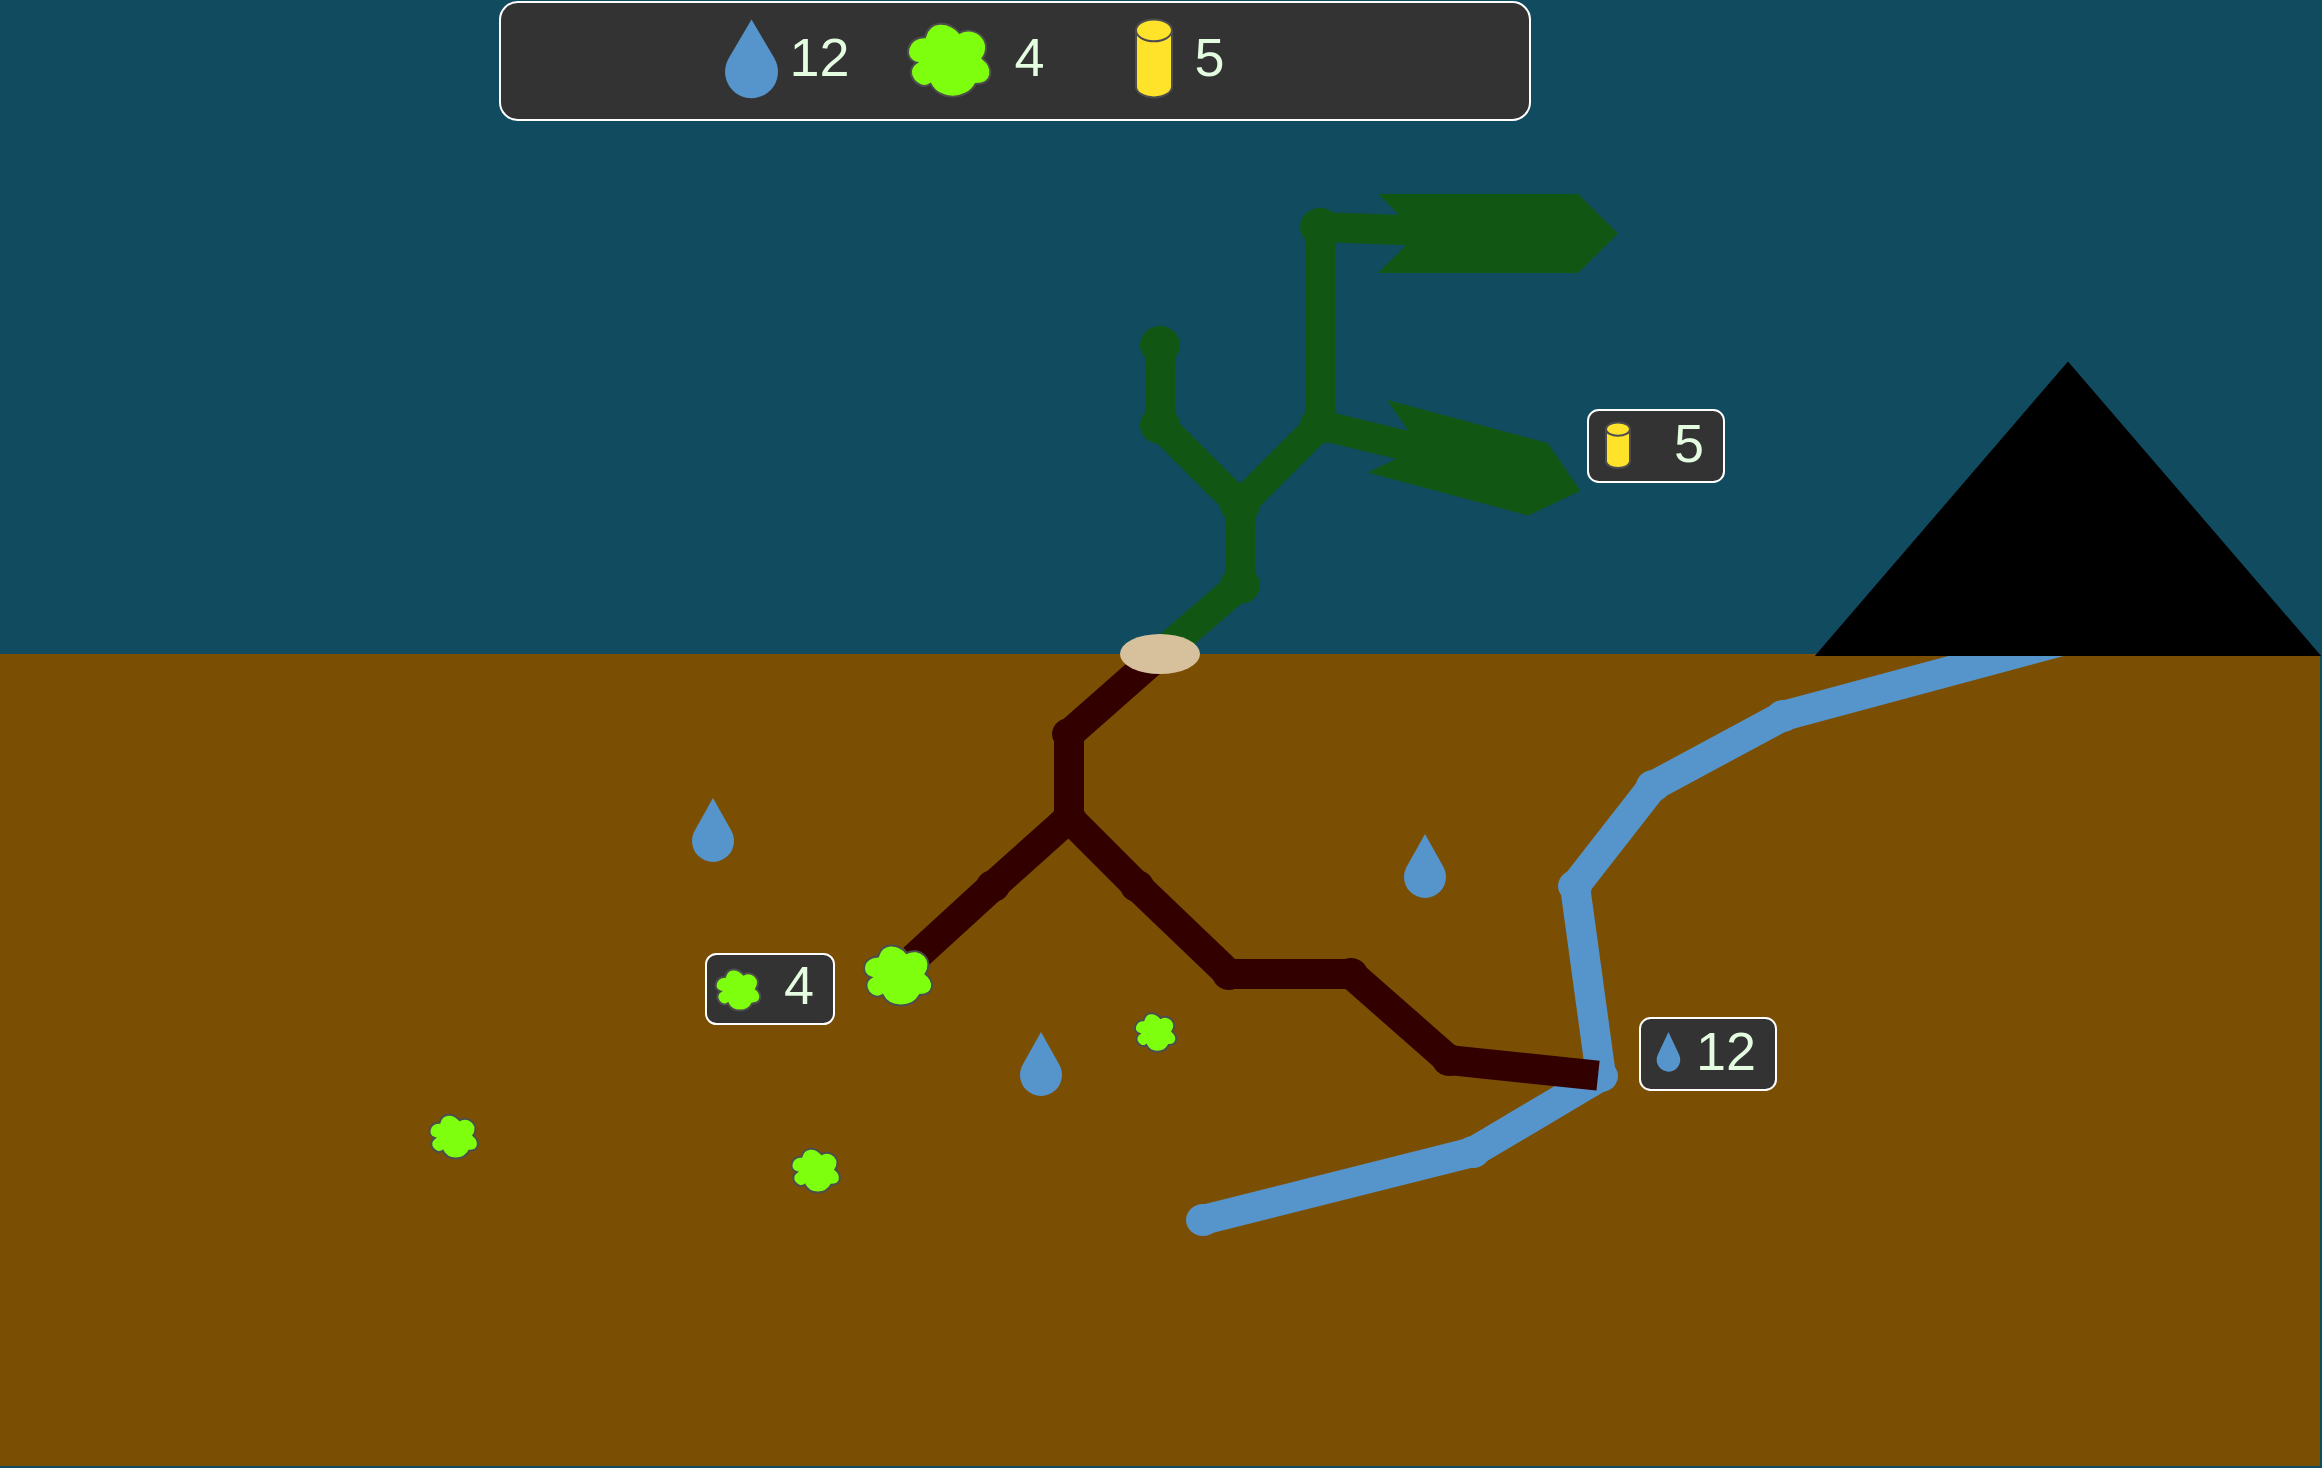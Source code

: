 <mxfile version="14.4.3" type="device"><diagram id="qMXEz3DEjo-lORFse0RQ" name="Page-1"><mxGraphModel dx="1408" dy="808" grid="0" gridSize="10" guides="1" tooltips="1" connect="1" arrows="1" fold="1" page="1" pageScale="1" pageWidth="1169" pageHeight="827" background="#114B5F" math="0" shadow="0"><root><mxCell id="0"/><mxCell id="1" parent="0"/><mxCell id="BXa-QMAn8f51WC0VqnIz-4" value="" style="sketch=0;orthogonalLoop=1;jettySize=auto;html=1;fillColor=#F45B69;fontColor=#E4FDE1;endArrow=none;endFill=0;strokeWidth=15;strokeColor=#115713;rounded=1;elbow=vertical;sourcePerimeterSpacing=-7;targetPerimeterSpacing=-7;endSize=10;startSize=10;" parent="1" source="BXa-QMAn8f51WC0VqnIz-2" target="BXa-QMAn8f51WC0VqnIz-3" edge="1"><mxGeometry relative="1" as="geometry"/></mxCell><mxCell id="BXa-QMAn8f51WC0VqnIz-1" value="" style="rounded=0;whiteSpace=wrap;html=1;sketch=0;fontColor=#E4FDE1;strokeColor=none;fillColor=#7A4F04;" parent="1" vertex="1"><mxGeometry y="414" width="1160" height="406" as="geometry"/></mxCell><mxCell id="BXa-QMAn8f51WC0VqnIz-14" value="" style="edgeStyle=none;rounded=1;sketch=0;orthogonalLoop=1;jettySize=auto;html=1;startSize=10;sourcePerimeterSpacing=-7;endArrow=none;endFill=0;endSize=10;targetPerimeterSpacing=-7;strokeWidth=15;fillColor=#F45B69;fontColor=#E4FDE1;strokeColor=#330000;" parent="1" source="BXa-QMAn8f51WC0VqnIz-2" target="BXa-QMAn8f51WC0VqnIz-13" edge="1"><mxGeometry relative="1" as="geometry"/></mxCell><mxCell id="BXa-QMAn8f51WC0VqnIz-2" value="" style="ellipse;whiteSpace=wrap;html=1;rounded=0;sketch=0;fontColor=#E4FDE1;fillColor=#D6C19C;strokeColor=none;" parent="1" vertex="1"><mxGeometry x="560" y="404" width="40" height="20" as="geometry"/></mxCell><mxCell id="BXa-QMAn8f51WC0VqnIz-6" value="" style="edgeStyle=none;rounded=1;sketch=0;orthogonalLoop=1;jettySize=auto;html=1;startSize=10;sourcePerimeterSpacing=-7;endArrow=none;endFill=0;endSize=10;targetPerimeterSpacing=-7;strokeColor=#115713;strokeWidth=15;fillColor=#F45B69;fontColor=#E4FDE1;" parent="1" source="BXa-QMAn8f51WC0VqnIz-3" target="BXa-QMAn8f51WC0VqnIz-5" edge="1"><mxGeometry relative="1" as="geometry"/></mxCell><mxCell id="BXa-QMAn8f51WC0VqnIz-3" value="" style="ellipse;whiteSpace=wrap;html=1;rounded=0;fontColor=#E4FDE1;sketch=0;fillColor=#115713;strokeColor=none;" parent="1" vertex="1"><mxGeometry x="610" y="370" width="20" height="19" as="geometry"/></mxCell><mxCell id="BXa-QMAn8f51WC0VqnIz-8" value="" style="edgeStyle=none;rounded=1;sketch=0;orthogonalLoop=1;jettySize=auto;html=1;startSize=10;sourcePerimeterSpacing=-7;endArrow=none;endFill=0;endSize=10;targetPerimeterSpacing=-7;strokeColor=#115713;strokeWidth=15;fillColor=#F45B69;fontColor=#E4FDE1;" parent="1" source="BXa-QMAn8f51WC0VqnIz-5" target="BXa-QMAn8f51WC0VqnIz-7" edge="1"><mxGeometry relative="1" as="geometry"/></mxCell><mxCell id="BXa-QMAn8f51WC0VqnIz-10" value="" style="edgeStyle=none;rounded=1;sketch=0;orthogonalLoop=1;jettySize=auto;html=1;startSize=10;sourcePerimeterSpacing=-7;endArrow=none;endFill=0;endSize=10;targetPerimeterSpacing=-7;strokeColor=#115713;strokeWidth=15;fillColor=#F45B69;fontColor=#E4FDE1;" parent="1" source="BXa-QMAn8f51WC0VqnIz-5" target="BXa-QMAn8f51WC0VqnIz-9" edge="1"><mxGeometry relative="1" as="geometry"/></mxCell><mxCell id="BXa-QMAn8f51WC0VqnIz-5" value="" style="ellipse;whiteSpace=wrap;html=1;rounded=0;fontColor=#E4FDE1;sketch=0;fillColor=#115713;strokeColor=none;" parent="1" vertex="1"><mxGeometry x="610" y="330" width="20" height="19" as="geometry"/></mxCell><mxCell id="BXa-QMAn8f51WC0VqnIz-49" value="" style="edgeStyle=none;rounded=1;sketch=0;orthogonalLoop=1;jettySize=auto;html=1;startSize=10;sourcePerimeterSpacing=-7;endArrow=none;endFill=0;endSize=10;targetPerimeterSpacing=-7;strokeWidth=15;fillColor=#F45B69;fontSize=27;fontColor=#E4FDE1;strokeColor=#115713;" parent="1" source="BXa-QMAn8f51WC0VqnIz-7" target="BXa-QMAn8f51WC0VqnIz-48" edge="1"><mxGeometry relative="1" as="geometry"/></mxCell><mxCell id="BXa-QMAn8f51WC0VqnIz-51" value="" style="edgeStyle=none;rounded=1;sketch=0;orthogonalLoop=1;jettySize=auto;html=1;startSize=10;sourcePerimeterSpacing=-7;endArrow=none;endFill=0;endSize=10;targetPerimeterSpacing=-7;strokeColor=#115713;strokeWidth=15;fillColor=#F45B69;fontSize=27;fontColor=#E4FDE1;" parent="1" source="BXa-QMAn8f51WC0VqnIz-7" target="BXa-QMAn8f51WC0VqnIz-50" edge="1"><mxGeometry relative="1" as="geometry"/></mxCell><mxCell id="BXa-QMAn8f51WC0VqnIz-7" value="" style="ellipse;whiteSpace=wrap;html=1;rounded=0;fontColor=#E4FDE1;sketch=0;fillColor=#115713;strokeColor=none;" parent="1" vertex="1"><mxGeometry x="650" y="290" width="20" height="19" as="geometry"/></mxCell><mxCell id="BXa-QMAn8f51WC0VqnIz-12" value="" style="edgeStyle=none;rounded=1;sketch=0;orthogonalLoop=1;jettySize=auto;html=1;startSize=10;sourcePerimeterSpacing=-7;endArrow=none;endFill=0;endSize=10;targetPerimeterSpacing=-7;strokeColor=#115713;strokeWidth=15;fillColor=#F45B69;fontColor=#E4FDE1;" parent="1" source="BXa-QMAn8f51WC0VqnIz-9" target="BXa-QMAn8f51WC0VqnIz-11" edge="1"><mxGeometry relative="1" as="geometry"/></mxCell><mxCell id="BXa-QMAn8f51WC0VqnIz-9" value="" style="ellipse;whiteSpace=wrap;html=1;rounded=0;fontColor=#E4FDE1;sketch=0;fillColor=#115713;strokeColor=none;" parent="1" vertex="1"><mxGeometry x="570" y="290" width="20" height="19" as="geometry"/></mxCell><mxCell id="BXa-QMAn8f51WC0VqnIz-11" value="" style="ellipse;whiteSpace=wrap;html=1;rounded=0;fontColor=#E4FDE1;sketch=0;fillColor=#115713;strokeColor=none;" parent="1" vertex="1"><mxGeometry x="570" y="250" width="20" height="19" as="geometry"/></mxCell><mxCell id="BXa-QMAn8f51WC0VqnIz-16" value="" style="edgeStyle=none;rounded=1;sketch=0;orthogonalLoop=1;jettySize=auto;html=1;startSize=10;sourcePerimeterSpacing=-7;endArrow=none;endFill=0;endSize=10;targetPerimeterSpacing=-7;strokeColor=#330000;strokeWidth=15;fillColor=#F45B69;fontColor=#E4FDE1;" parent="1" source="BXa-QMAn8f51WC0VqnIz-13" target="BXa-QMAn8f51WC0VqnIz-15" edge="1"><mxGeometry relative="1" as="geometry"/></mxCell><mxCell id="BXa-QMAn8f51WC0VqnIz-13" value="" style="ellipse;whiteSpace=wrap;html=1;rounded=0;sketch=0;fontColor=#E4FDE1;strokeColor=none;fillColor=#330000;" parent="1" vertex="1"><mxGeometry x="526" y="446" width="17" height="16" as="geometry"/></mxCell><mxCell id="BXa-QMAn8f51WC0VqnIz-18" value="" style="edgeStyle=none;rounded=1;sketch=0;orthogonalLoop=1;jettySize=auto;html=1;startSize=10;sourcePerimeterSpacing=-7;endArrow=none;endFill=0;endSize=10;targetPerimeterSpacing=-7;strokeColor=#330000;strokeWidth=15;fillColor=#F45B69;fontColor=#E4FDE1;" parent="1" source="BXa-QMAn8f51WC0VqnIz-15" target="BXa-QMAn8f51WC0VqnIz-17" edge="1"><mxGeometry relative="1" as="geometry"/></mxCell><mxCell id="BXa-QMAn8f51WC0VqnIz-20" value="" style="edgeStyle=none;rounded=1;sketch=0;orthogonalLoop=1;jettySize=auto;html=1;startSize=10;sourcePerimeterSpacing=-7;endArrow=none;endFill=0;endSize=10;targetPerimeterSpacing=-7;strokeColor=#330000;strokeWidth=15;fillColor=#F45B69;fontColor=#E4FDE1;" parent="1" source="BXa-QMAn8f51WC0VqnIz-15" target="BXa-QMAn8f51WC0VqnIz-19" edge="1"><mxGeometry relative="1" as="geometry"/></mxCell><mxCell id="BXa-QMAn8f51WC0VqnIz-15" value="" style="ellipse;whiteSpace=wrap;html=1;rounded=0;sketch=0;fontColor=#E4FDE1;strokeColor=none;fillColor=#330000;" parent="1" vertex="1"><mxGeometry x="526" y="488" width="17" height="16" as="geometry"/></mxCell><mxCell id="BXa-QMAn8f51WC0VqnIz-45" value="" style="edgeStyle=none;rounded=1;sketch=0;orthogonalLoop=1;jettySize=auto;html=1;startSize=10;sourcePerimeterSpacing=-7;endArrow=none;endFill=0;endSize=10;targetPerimeterSpacing=-7;strokeColor=#330000;strokeWidth=15;fillColor=#F45B69;fontSize=27;fontColor=#E4FDE1;" parent="1" source="BXa-QMAn8f51WC0VqnIz-17" target="BXa-QMAn8f51WC0VqnIz-43" edge="1"><mxGeometry relative="1" as="geometry"><mxPoint x="460.448" y="536.74" as="targetPoint"/></mxGeometry></mxCell><mxCell id="BXa-QMAn8f51WC0VqnIz-17" value="" style="ellipse;whiteSpace=wrap;html=1;rounded=0;sketch=0;fontColor=#E4FDE1;strokeColor=none;fillColor=#330000;" parent="1" vertex="1"><mxGeometry x="488" y="522" width="17" height="16" as="geometry"/></mxCell><mxCell id="BXa-QMAn8f51WC0VqnIz-35" value="" style="edgeStyle=none;rounded=1;sketch=0;orthogonalLoop=1;jettySize=auto;html=1;startSize=10;sourcePerimeterSpacing=-7;endArrow=none;endFill=0;endSize=10;targetPerimeterSpacing=-7;strokeWidth=15;fillColor=#F45B69;fontColor=#E4FDE1;strokeColor=#330000;" parent="1" source="BXa-QMAn8f51WC0VqnIz-19" target="BXa-QMAn8f51WC0VqnIz-34" edge="1"><mxGeometry relative="1" as="geometry"/></mxCell><mxCell id="BXa-QMAn8f51WC0VqnIz-19" value="" style="ellipse;whiteSpace=wrap;html=1;rounded=0;sketch=0;fontColor=#E4FDE1;strokeColor=none;fillColor=#330000;" parent="1" vertex="1"><mxGeometry x="560" y="522" width="17" height="16" as="geometry"/></mxCell><mxCell id="BXa-QMAn8f51WC0VqnIz-23" value="" style="edgeStyle=none;rounded=1;sketch=0;orthogonalLoop=1;jettySize=auto;html=1;startSize=10;sourcePerimeterSpacing=-7;endArrow=none;endFill=0;endSize=10;targetPerimeterSpacing=-7;strokeWidth=15;fillColor=#F45B69;fontColor=#E4FDE1;strokeColor=#5695CC;" parent="1" source="BXa-QMAn8f51WC0VqnIz-21" target="BXa-QMAn8f51WC0VqnIz-22" edge="1"><mxGeometry relative="1" as="geometry"/></mxCell><mxCell id="BXa-QMAn8f51WC0VqnIz-31" value="" style="edgeStyle=none;rounded=1;sketch=0;orthogonalLoop=1;jettySize=auto;html=1;startSize=10;sourcePerimeterSpacing=-7;endArrow=none;endFill=0;endSize=10;targetPerimeterSpacing=-7;strokeColor=#5695CC;strokeWidth=15;fillColor=#F45B69;fontColor=#E4FDE1;" parent="1" source="BXa-QMAn8f51WC0VqnIz-21" target="BXa-QMAn8f51WC0VqnIz-30" edge="1"><mxGeometry relative="1" as="geometry"/></mxCell><mxCell id="BXa-QMAn8f51WC0VqnIz-21" value="" style="ellipse;whiteSpace=wrap;html=1;rounded=0;sketch=0;fontColor=#E4FDE1;strokeColor=none;fillColor=#5695CC;" parent="1" vertex="1"><mxGeometry x="818" y="472" width="17" height="16" as="geometry"/></mxCell><mxCell id="BXa-QMAn8f51WC0VqnIz-25" value="" style="edgeStyle=none;rounded=1;sketch=0;orthogonalLoop=1;jettySize=auto;html=1;startSize=10;sourcePerimeterSpacing=-7;endArrow=none;endFill=0;endSize=10;targetPerimeterSpacing=-7;strokeColor=#5695CC;strokeWidth=15;fillColor=#F45B69;fontColor=#E4FDE1;" parent="1" source="BXa-QMAn8f51WC0VqnIz-22" target="BXa-QMAn8f51WC0VqnIz-24" edge="1"><mxGeometry relative="1" as="geometry"/></mxCell><mxCell id="BXa-QMAn8f51WC0VqnIz-22" value="" style="ellipse;whiteSpace=wrap;html=1;rounded=0;sketch=0;fontColor=#E4FDE1;strokeColor=none;fillColor=#5695CC;" parent="1" vertex="1"><mxGeometry x="779" y="522" width="17" height="16" as="geometry"/></mxCell><mxCell id="BXa-QMAn8f51WC0VqnIz-27" value="" style="edgeStyle=none;rounded=1;sketch=0;orthogonalLoop=1;jettySize=auto;html=1;startSize=10;sourcePerimeterSpacing=-7;endArrow=none;endFill=0;endSize=10;targetPerimeterSpacing=-7;strokeColor=#5695CC;strokeWidth=15;fillColor=#F45B69;fontColor=#E4FDE1;" parent="1" source="BXa-QMAn8f51WC0VqnIz-24" target="BXa-QMAn8f51WC0VqnIz-26" edge="1"><mxGeometry relative="1" as="geometry"/></mxCell><mxCell id="BXa-QMAn8f51WC0VqnIz-24" value="" style="ellipse;whiteSpace=wrap;html=1;rounded=0;sketch=0;fontColor=#E4FDE1;strokeColor=none;fillColor=#5695CC;" parent="1" vertex="1"><mxGeometry x="792" y="617" width="17" height="16" as="geometry"/></mxCell><mxCell id="BXa-QMAn8f51WC0VqnIz-29" value="" style="edgeStyle=none;rounded=1;sketch=0;orthogonalLoop=1;jettySize=auto;html=1;startSize=10;sourcePerimeterSpacing=-7;endArrow=none;endFill=0;endSize=10;targetPerimeterSpacing=-7;strokeColor=#5695CC;strokeWidth=15;fillColor=#F45B69;fontColor=#E4FDE1;" parent="1" source="BXa-QMAn8f51WC0VqnIz-26" target="BXa-QMAn8f51WC0VqnIz-28" edge="1"><mxGeometry relative="1" as="geometry"/></mxCell><mxCell id="BXa-QMAn8f51WC0VqnIz-26" value="" style="ellipse;whiteSpace=wrap;html=1;rounded=0;sketch=0;fontColor=#E4FDE1;strokeColor=none;fillColor=#5695CC;" parent="1" vertex="1"><mxGeometry x="728" y="655" width="17" height="16" as="geometry"/></mxCell><mxCell id="BXa-QMAn8f51WC0VqnIz-28" value="" style="ellipse;whiteSpace=wrap;html=1;rounded=0;sketch=0;fontColor=#E4FDE1;strokeColor=none;fillColor=#5695CC;" parent="1" vertex="1"><mxGeometry x="593" y="689" width="17" height="16" as="geometry"/></mxCell><mxCell id="BXa-QMAn8f51WC0VqnIz-33" value="" style="edgeStyle=none;rounded=1;sketch=0;orthogonalLoop=1;jettySize=auto;html=1;startSize=10;sourcePerimeterSpacing=-7;endArrow=none;endFill=0;endSize=10;targetPerimeterSpacing=-7;strokeColor=#5695CC;strokeWidth=15;fillColor=#F45B69;fontColor=#E4FDE1;" parent="1" source="BXa-QMAn8f51WC0VqnIz-30" target="BXa-QMAn8f51WC0VqnIz-32" edge="1"><mxGeometry relative="1" as="geometry"/></mxCell><mxCell id="BXa-QMAn8f51WC0VqnIz-30" value="" style="ellipse;whiteSpace=wrap;html=1;rounded=0;sketch=0;fontColor=#E4FDE1;strokeColor=none;fillColor=#5695CC;" parent="1" vertex="1"><mxGeometry x="883" y="437" width="17" height="16" as="geometry"/></mxCell><mxCell id="BXa-QMAn8f51WC0VqnIz-32" value="" style="ellipse;whiteSpace=wrap;html=1;rounded=0;sketch=0;fontColor=#E4FDE1;strokeColor=none;fillColor=#5695CC;" parent="1" vertex="1"><mxGeometry x="1028" y="398" width="17" height="16" as="geometry"/></mxCell><mxCell id="BXa-QMAn8f51WC0VqnIz-37" value="" style="edgeStyle=none;rounded=1;sketch=0;orthogonalLoop=1;jettySize=auto;html=1;startSize=10;sourcePerimeterSpacing=-7;endArrow=none;endFill=0;endSize=10;targetPerimeterSpacing=-7;strokeColor=#330000;strokeWidth=15;fillColor=#F45B69;fontColor=#E4FDE1;" parent="1" source="BXa-QMAn8f51WC0VqnIz-34" target="BXa-QMAn8f51WC0VqnIz-36" edge="1"><mxGeometry relative="1" as="geometry"/></mxCell><mxCell id="BXa-QMAn8f51WC0VqnIz-34" value="" style="ellipse;whiteSpace=wrap;html=1;rounded=0;sketch=0;fontColor=#E4FDE1;strokeColor=none;fillColor=#330000;" parent="1" vertex="1"><mxGeometry x="606" y="566" width="17" height="16" as="geometry"/></mxCell><mxCell id="BXa-QMAn8f51WC0VqnIz-39" value="" style="edgeStyle=none;rounded=1;sketch=0;orthogonalLoop=1;jettySize=auto;html=1;startSize=10;sourcePerimeterSpacing=-7;endArrow=none;endFill=0;endSize=10;targetPerimeterSpacing=-7;strokeColor=#330000;strokeWidth=15;fillColor=#F45B69;fontColor=#E4FDE1;" parent="1" source="BXa-QMAn8f51WC0VqnIz-36" target="BXa-QMAn8f51WC0VqnIz-38" edge="1"><mxGeometry relative="1" as="geometry"/></mxCell><mxCell id="BXa-QMAn8f51WC0VqnIz-36" value="" style="ellipse;whiteSpace=wrap;html=1;rounded=0;sketch=0;fontColor=#E4FDE1;strokeColor=none;fillColor=#330000;" parent="1" vertex="1"><mxGeometry x="667" y="566" width="17" height="16" as="geometry"/></mxCell><mxCell id="BXa-QMAn8f51WC0VqnIz-40" value="" style="edgeStyle=none;rounded=1;sketch=0;orthogonalLoop=1;jettySize=auto;html=1;startSize=10;sourcePerimeterSpacing=-7;endArrow=none;endFill=0;endSize=10;targetPerimeterSpacing=-7;strokeColor=#330000;strokeWidth=15;fillColor=#F45B69;fontColor=#E4FDE1;" parent="1" source="BXa-QMAn8f51WC0VqnIz-38" target="BXa-QMAn8f51WC0VqnIz-24" edge="1"><mxGeometry relative="1" as="geometry"/></mxCell><mxCell id="BXa-QMAn8f51WC0VqnIz-38" value="" style="ellipse;whiteSpace=wrap;html=1;rounded=0;sketch=0;fontColor=#E4FDE1;strokeColor=none;fillColor=#330000;" parent="1" vertex="1"><mxGeometry x="716" y="609" width="17" height="16" as="geometry"/></mxCell><mxCell id="BXa-QMAn8f51WC0VqnIz-43" value="" style="ellipse;shape=cloud;whiteSpace=wrap;html=1;rounded=1;sketch=0;fontSize=27;fontColor=#E4FDE1;align=right;strokeColor=#4D4D4D;fillColor=#7EFF0D;" parent="1" vertex="1"><mxGeometry x="429.5" y="556.5" width="38" height="35" as="geometry"/></mxCell><mxCell id="BXa-QMAn8f51WC0VqnIz-48" value="" style="shape=step;perimeter=stepPerimeter;whiteSpace=wrap;html=1;fixedSize=1;rounded=0;fontColor=#E4FDE1;strokeColor=none;fillColor=#115713;sketch=0;rotation=15;size=21.959;" parent="1" vertex="1"><mxGeometry x="687" y="300" width="105" height="37.5" as="geometry"/></mxCell><mxCell id="BXa-QMAn8f51WC0VqnIz-53" value="" style="edgeStyle=none;rounded=1;sketch=0;orthogonalLoop=1;jettySize=auto;html=1;startSize=10;sourcePerimeterSpacing=-7;endArrow=none;endFill=0;endSize=10;targetPerimeterSpacing=-7;strokeColor=#115713;strokeWidth=15;fillColor=#F45B69;fontSize=27;fontColor=#E4FDE1;" parent="1" source="BXa-QMAn8f51WC0VqnIz-50" target="BXa-QMAn8f51WC0VqnIz-52" edge="1"><mxGeometry relative="1" as="geometry"/></mxCell><mxCell id="BXa-QMAn8f51WC0VqnIz-50" value="" style="ellipse;whiteSpace=wrap;html=1;rounded=0;fontColor=#E4FDE1;sketch=0;fillColor=#115713;strokeColor=none;" parent="1" vertex="1"><mxGeometry x="650" y="191" width="20" height="19" as="geometry"/></mxCell><mxCell id="BXa-QMAn8f51WC0VqnIz-52" value="" style="shape=step;perimeter=stepPerimeter;whiteSpace=wrap;html=1;fixedSize=1;rounded=0;fontColor=#E4FDE1;strokeColor=none;fillColor=#115713;sketch=0;" parent="1" vertex="1"><mxGeometry x="689" y="184" width="120" height="39.5" as="geometry"/></mxCell><mxCell id="BXa-QMAn8f51WC0VqnIz-54" value="" style="group" parent="1" vertex="1" connectable="0"><mxGeometry x="353" y="564" width="64" height="35" as="geometry"/></mxCell><mxCell id="BXa-QMAn8f51WC0VqnIz-47" value="4" style="rounded=1;whiteSpace=wrap;html=1;sketch=0;fontColor=#E4FDE1;fillColor=#333333;strokeColor=#FFFFFF;align=right;fontSize=27;spacingRight=8;spacingBottom=3;" parent="BXa-QMAn8f51WC0VqnIz-54" vertex="1"><mxGeometry width="64" height="35" as="geometry"/></mxCell><mxCell id="BXa-QMAn8f51WC0VqnIz-46" value="" style="ellipse;shape=cloud;whiteSpace=wrap;html=1;rounded=1;sketch=0;fontSize=27;fontColor=#E4FDE1;align=right;strokeColor=#4D4D4D;fillColor=#7EFF0D;" parent="BXa-QMAn8f51WC0VqnIz-54" vertex="1"><mxGeometry x="3.265" y="5.49" width="24.816" height="24.02" as="geometry"/></mxCell><mxCell id="BXa-QMAn8f51WC0VqnIz-55" value="" style="group" parent="1" vertex="1" connectable="0"><mxGeometry x="820" y="596" width="68" height="36" as="geometry"/></mxCell><mxCell id="BXa-QMAn8f51WC0VqnIz-42" value="12" style="rounded=1;whiteSpace=wrap;html=1;sketch=0;fontColor=#E4FDE1;fillColor=#333333;strokeColor=#FFFFFF;align=right;fontSize=27;spacingRight=8;spacingBottom=3;" parent="BXa-QMAn8f51WC0VqnIz-55" vertex="1"><mxGeometry width="68" height="36" as="geometry"/></mxCell><mxCell id="BXa-QMAn8f51WC0VqnIz-41" value="" style="verticalLabelPosition=bottom;verticalAlign=top;html=1;shape=mxgraph.basic.drop;rounded=0;sketch=0;fillColor=#5695CC;fontColor=#E4FDE1;strokeColor=none;" parent="BXa-QMAn8f51WC0VqnIz-55" vertex="1"><mxGeometry x="8.327" y="7.059" width="11.796" height="19.765" as="geometry"/></mxCell><mxCell id="BXa-QMAn8f51WC0VqnIz-65" value="" style="group" parent="1" vertex="1" connectable="0"><mxGeometry x="794" y="292" width="68" height="36" as="geometry"/></mxCell><mxCell id="BXa-QMAn8f51WC0VqnIz-62" value="5" style="rounded=1;whiteSpace=wrap;html=1;sketch=0;fontColor=#E4FDE1;fillColor=#333333;strokeColor=#FFFFFF;align=right;fontSize=27;spacingRight=8;spacingBottom=3;" parent="BXa-QMAn8f51WC0VqnIz-65" vertex="1"><mxGeometry width="68" height="36" as="geometry"/></mxCell><mxCell id="BXa-QMAn8f51WC0VqnIz-64" value="" style="shape=cylinder3;whiteSpace=wrap;html=1;boundedLbl=1;backgroundOutline=1;size=3.32;rounded=1;sketch=0;strokeColor=#4D4D4D;fontSize=27;fontColor=#E4FDE1;align=center;fillColor=#FFE32B;" parent="BXa-QMAn8f51WC0VqnIz-65" vertex="1"><mxGeometry x="9" y="6.25" width="12" height="22.75" as="geometry"/></mxCell><mxCell id="BXa-QMAn8f51WC0VqnIz-66" value="" style="group" parent="1" vertex="1" connectable="0"><mxGeometry x="250" y="88" width="515" height="59" as="geometry"/></mxCell><mxCell id="BXa-QMAn8f51WC0VqnIz-57" value="12&amp;nbsp; &amp;nbsp; &amp;nbsp; &amp;nbsp; &amp;nbsp; &amp;nbsp;4&amp;nbsp; &amp;nbsp; &amp;nbsp; &amp;nbsp; &amp;nbsp; 5" style="rounded=1;whiteSpace=wrap;html=1;sketch=0;fontColor=#E4FDE1;fillColor=#333333;strokeColor=#FFFFFF;align=center;fontSize=27;spacingRight=8;spacingBottom=3;" parent="BXa-QMAn8f51WC0VqnIz-66" vertex="1"><mxGeometry width="515" height="59" as="geometry"/></mxCell><mxCell id="BXa-QMAn8f51WC0VqnIz-58" value="" style="verticalLabelPosition=bottom;verticalAlign=top;html=1;shape=mxgraph.basic.drop;rounded=0;sketch=0;fillColor=#5695CC;fontColor=#E4FDE1;strokeColor=none;" parent="BXa-QMAn8f51WC0VqnIz-66" vertex="1"><mxGeometry x="112.53" y="8.7" width="26.47" height="39.39" as="geometry"/></mxCell><mxCell id="BXa-QMAn8f51WC0VqnIz-59" value="" style="ellipse;shape=cloud;whiteSpace=wrap;html=1;rounded=1;sketch=0;fontSize=27;fontColor=#E4FDE1;align=right;strokeColor=#4D4D4D;fillColor=#7EFF0D;" parent="BXa-QMAn8f51WC0VqnIz-66" vertex="1"><mxGeometry x="201" y="6.94" width="46" height="42.51" as="geometry"/></mxCell><mxCell id="BXa-QMAn8f51WC0VqnIz-60" value="" style="shape=cylinder3;whiteSpace=wrap;html=1;boundedLbl=1;backgroundOutline=1;size=5.484;rounded=1;sketch=0;strokeColor=#4D4D4D;fontSize=27;fontColor=#E4FDE1;align=center;fillColor=#FFE32B;" parent="BXa-QMAn8f51WC0VqnIz-66" vertex="1"><mxGeometry x="318" y="8.7" width="18" height="39" as="geometry"/></mxCell><mxCell id="BXa-QMAn8f51WC0VqnIz-67" value="" style="verticalLabelPosition=bottom;verticalAlign=top;html=1;shape=mxgraph.basic.drop;rounded=0;sketch=0;fillColor=#5695CC;fontColor=#E4FDE1;strokeColor=none;" parent="1" vertex="1"><mxGeometry x="702" y="504" width="21" height="32" as="geometry"/></mxCell><mxCell id="BXa-QMAn8f51WC0VqnIz-68" value="" style="ellipse;shape=cloud;whiteSpace=wrap;html=1;rounded=1;sketch=0;fontSize=27;fontColor=#E4FDE1;align=right;strokeColor=#4D4D4D;fillColor=#7EFF0D;" parent="1" vertex="1"><mxGeometry x="566" y="591.5" width="23" height="22.5" as="geometry"/></mxCell><mxCell id="BXa-QMAn8f51WC0VqnIz-69" value="" style="ellipse;shape=cloud;whiteSpace=wrap;html=1;rounded=1;sketch=0;fontSize=27;fontColor=#E4FDE1;align=right;strokeColor=#4D4D4D;fillColor=#7EFF0D;" parent="1" vertex="1"><mxGeometry x="213" y="642" width="27" height="25.5" as="geometry"/></mxCell><mxCell id="BXa-QMAn8f51WC0VqnIz-70" value="" style="ellipse;shape=cloud;whiteSpace=wrap;html=1;rounded=1;sketch=0;fontSize=27;fontColor=#E4FDE1;align=right;strokeColor=#4D4D4D;fillColor=#7EFF0D;" parent="1" vertex="1"><mxGeometry x="394" y="659" width="27" height="25.5" as="geometry"/></mxCell><mxCell id="BXa-QMAn8f51WC0VqnIz-71" value="" style="verticalLabelPosition=bottom;verticalAlign=top;html=1;shape=mxgraph.basic.drop;rounded=0;sketch=0;fillColor=#5695CC;fontColor=#E4FDE1;strokeColor=none;" parent="1" vertex="1"><mxGeometry x="346" y="486" width="21" height="32" as="geometry"/></mxCell><mxCell id="BXa-QMAn8f51WC0VqnIz-72" value="" style="verticalLabelPosition=bottom;verticalAlign=top;html=1;shape=mxgraph.basic.drop;rounded=0;sketch=0;fillColor=#5695CC;fontColor=#E4FDE1;strokeColor=none;" parent="1" vertex="1"><mxGeometry x="510" y="603" width="21" height="32" as="geometry"/></mxCell><mxCell id="M7S7gjd2o20_yjTXLC9q-1" value="" style="triangle;whiteSpace=wrap;html=1;fillColor=#000000;rotation=-90;" vertex="1" parent="1"><mxGeometry x="961" y="216" width="146" height="251" as="geometry"/></mxCell></root></mxGraphModel></diagram></mxfile>